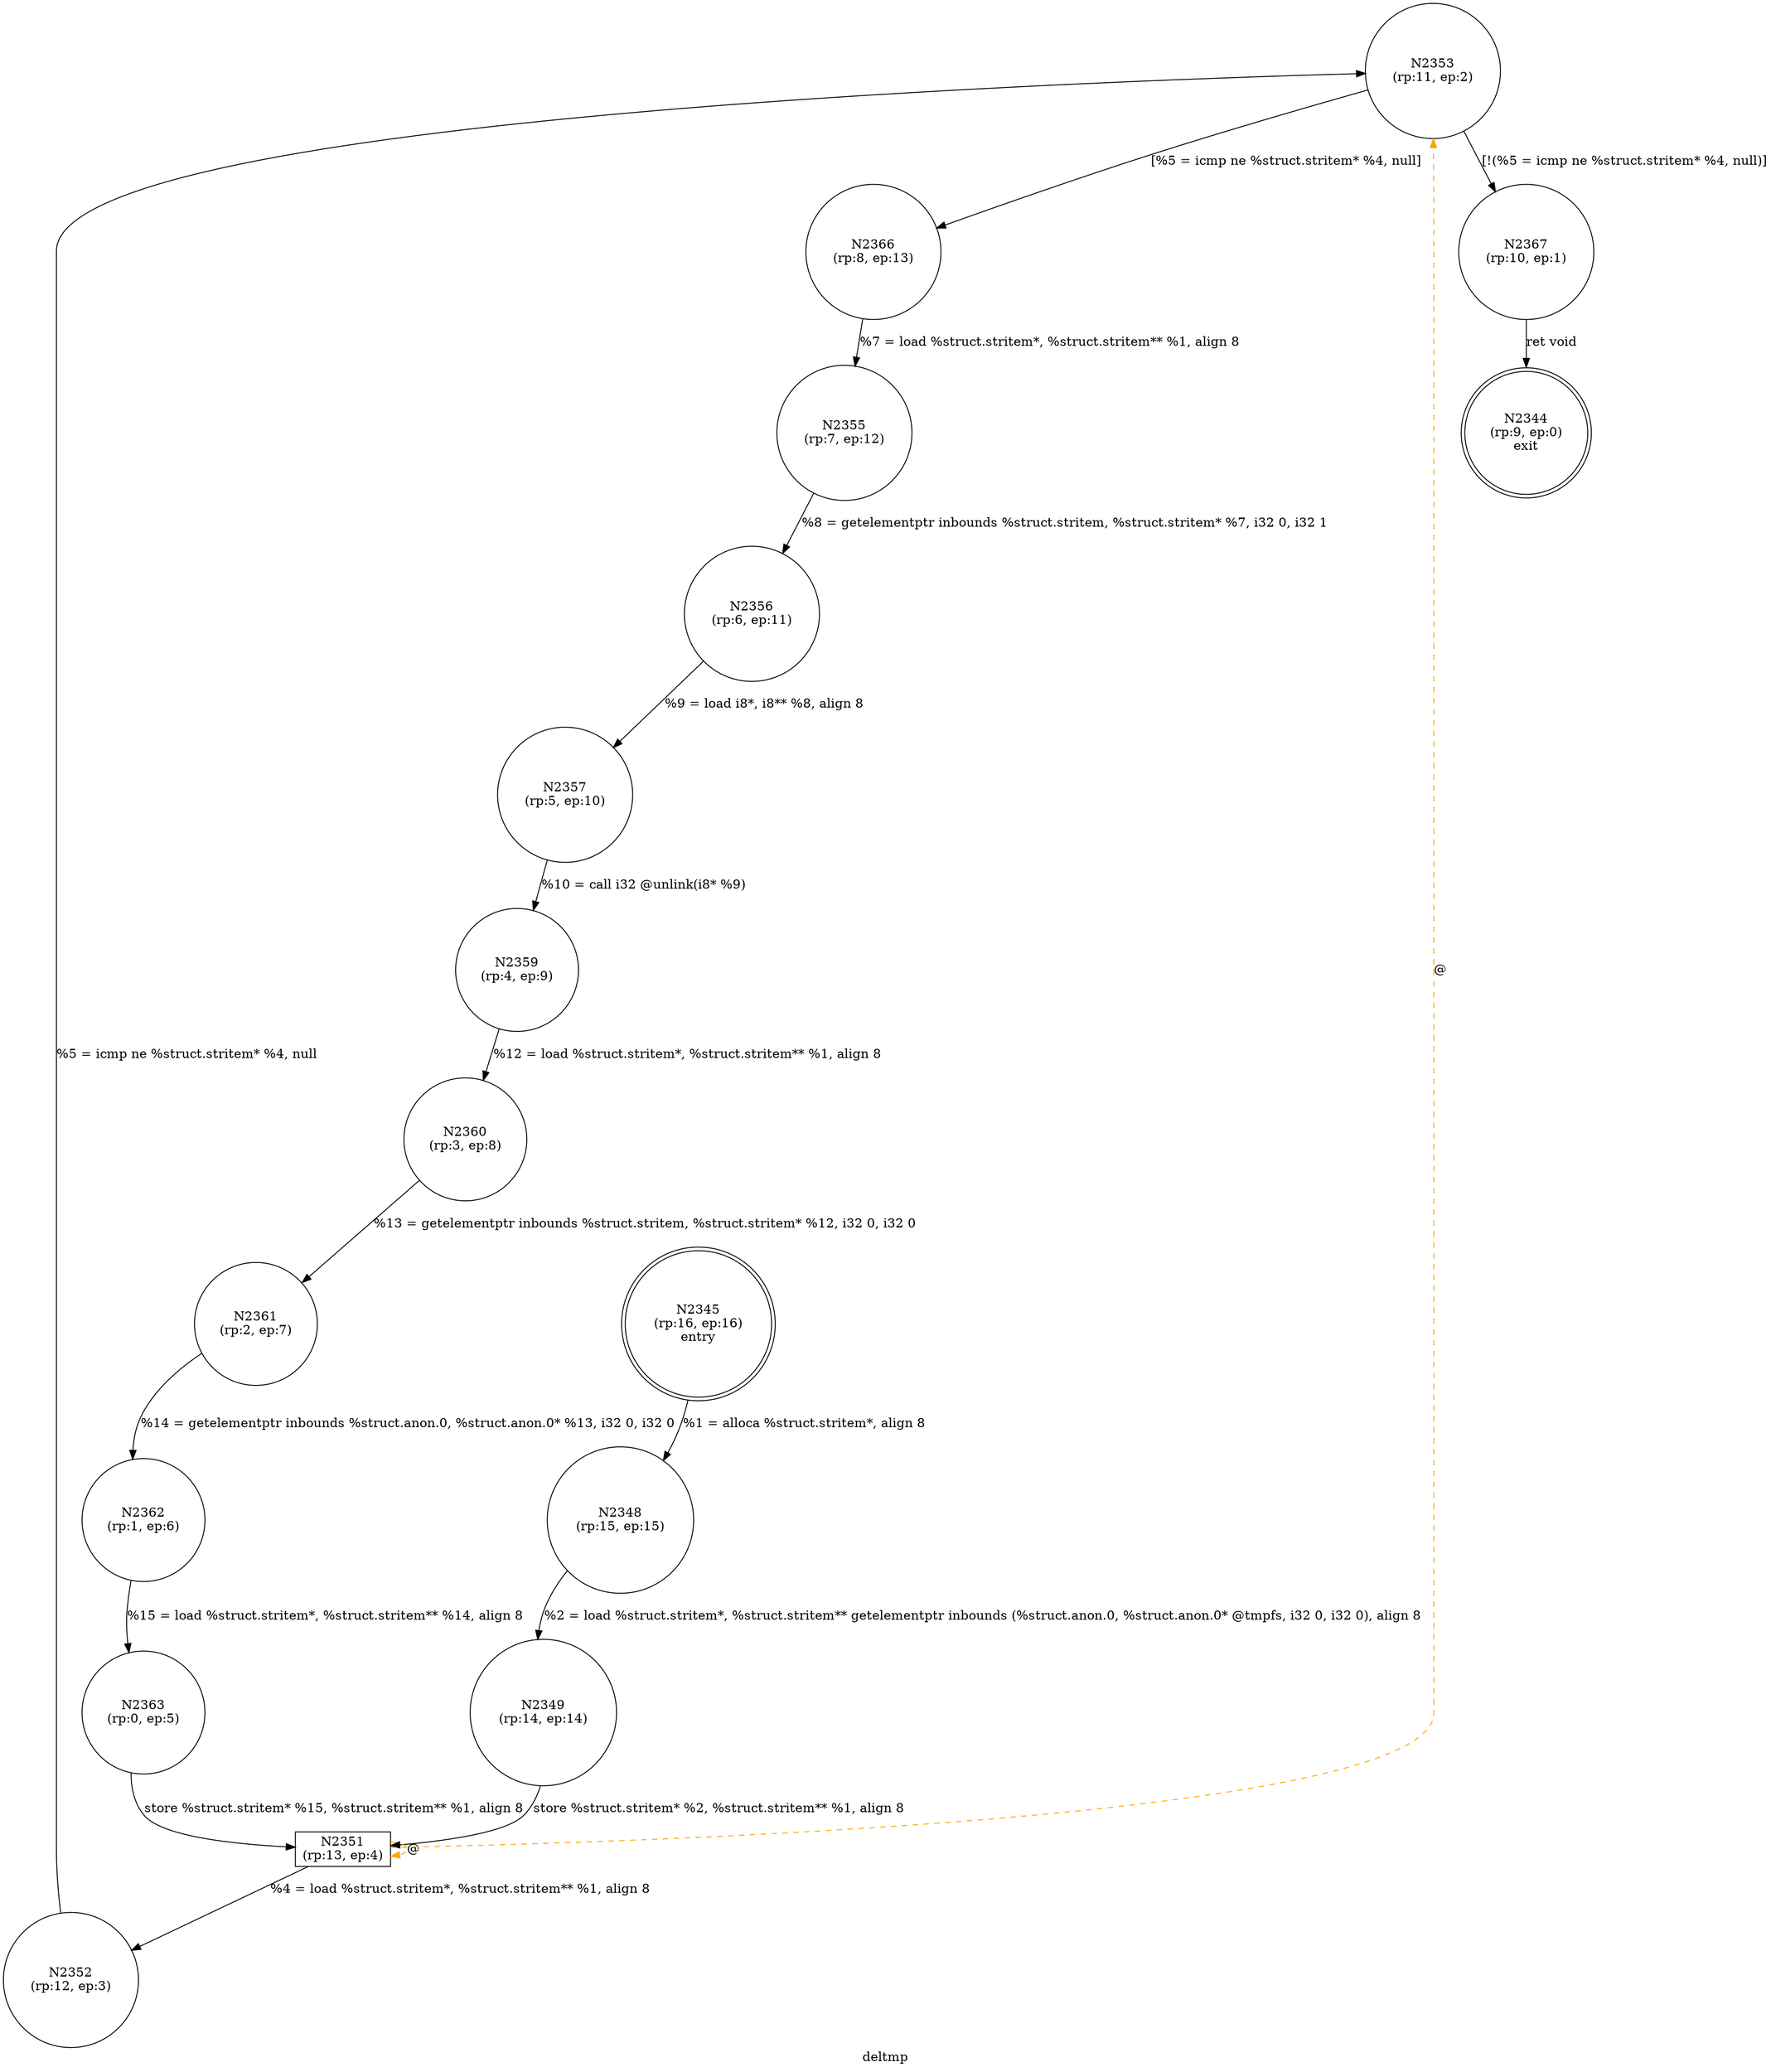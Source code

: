 digraph deltmp {
label="deltmp"
2344 [label="N2344\n(rp:9, ep:0)\nexit", shape="doublecircle"]
2345 [label="N2345\n(rp:16, ep:16)\nentry", shape="doublecircle"]
2345 -> 2348 [label="%1 = alloca %struct.stritem*, align 8"]
2348 [label="N2348\n(rp:15, ep:15)", shape="circle"]
2348 -> 2349 [label="%2 = load %struct.stritem*, %struct.stritem** getelementptr inbounds (%struct.anon.0, %struct.anon.0* @tmpfs, i32 0, i32 0), align 8"]
2349 [label="N2349\n(rp:14, ep:14)", shape="circle"]
2349 -> 2351 [label="store %struct.stritem* %2, %struct.stritem** %1, align 8"]
2351 [label="N2351\n(rp:13, ep:4)", shape="box"]
2351 -> 2352 [label="%4 = load %struct.stritem*, %struct.stritem** %1, align 8"]
2351 -> 2351 [label="@", style="dashed", color="orange"]
2351 -> 2353 [label="@", style="dashed", color="orange"]
2352 [label="N2352\n(rp:12, ep:3)", shape="circle"]
2352 -> 2353 [label="%5 = icmp ne %struct.stritem* %4, null"]
2353 [label="N2353\n(rp:11, ep:2)", shape="circle"]
2353 -> 2366 [label="[%5 = icmp ne %struct.stritem* %4, null]"]
2353 -> 2367 [label="[!(%5 = icmp ne %struct.stritem* %4, null)]"]
2355 [label="N2355\n(rp:7, ep:12)", shape="circle"]
2355 -> 2356 [label="%8 = getelementptr inbounds %struct.stritem, %struct.stritem* %7, i32 0, i32 1"]
2356 [label="N2356\n(rp:6, ep:11)", shape="circle"]
2356 -> 2357 [label="%9 = load i8*, i8** %8, align 8"]
2357 [label="N2357\n(rp:5, ep:10)", shape="circle"]
2357 -> 2359 [label="%10 = call i32 @unlink(i8* %9)"]
2359 [label="N2359\n(rp:4, ep:9)", shape="circle"]
2359 -> 2360 [label="%12 = load %struct.stritem*, %struct.stritem** %1, align 8"]
2360 [label="N2360\n(rp:3, ep:8)", shape="circle"]
2360 -> 2361 [label="%13 = getelementptr inbounds %struct.stritem, %struct.stritem* %12, i32 0, i32 0"]
2361 [label="N2361\n(rp:2, ep:7)", shape="circle"]
2361 -> 2362 [label="%14 = getelementptr inbounds %struct.anon.0, %struct.anon.0* %13, i32 0, i32 0"]
2362 [label="N2362\n(rp:1, ep:6)", shape="circle"]
2362 -> 2363 [label="%15 = load %struct.stritem*, %struct.stritem** %14, align 8"]
2363 [label="N2363\n(rp:0, ep:5)", shape="circle"]
2363 -> 2351 [label="store %struct.stritem* %15, %struct.stritem** %1, align 8"]
2366 [label="N2366\n(rp:8, ep:13)", shape="circle"]
2366 -> 2355 [label="%7 = load %struct.stritem*, %struct.stritem** %1, align 8"]
2367 [label="N2367\n(rp:10, ep:1)", shape="circle"]
2367 -> 2344 [label="ret void"]
}
